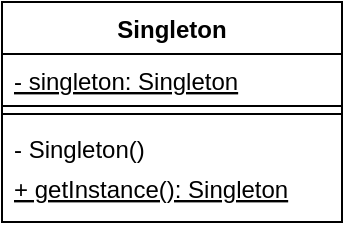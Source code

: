 <mxfile version="12.6.5" type="device"><diagram id="DT_5VzF7y4AUFSdK1Xlm" name="第 1 页"><mxGraphModel dx="768" dy="491" grid="1" gridSize="10" guides="1" tooltips="1" connect="1" arrows="1" fold="1" page="1" pageScale="1" pageWidth="827" pageHeight="1169" math="0" shadow="0"><root><mxCell id="0"/><mxCell id="1" parent="0"/><mxCell id="VHd0yNCtP_Hlbo0409QS-1" value="Singleton" style="swimlane;fontStyle=1;align=center;verticalAlign=top;childLayout=stackLayout;horizontal=1;startSize=26;horizontalStack=0;resizeParent=1;resizeParentMax=0;resizeLast=0;collapsible=1;marginBottom=0;" vertex="1" parent="1"><mxGeometry x="300" y="140" width="170" height="110" as="geometry"/></mxCell><mxCell id="VHd0yNCtP_Hlbo0409QS-2" value="- singleton: Singleton" style="text;strokeColor=#000000;fillColor=none;align=left;verticalAlign=middle;spacingLeft=4;spacingRight=4;overflow=hidden;rotatable=0;points=[[0,0.5],[1,0.5]];portConstraint=eastwest;fontStyle=4" vertex="1" parent="VHd0yNCtP_Hlbo0409QS-1"><mxGeometry y="26" width="170" height="26" as="geometry"/></mxCell><mxCell id="VHd0yNCtP_Hlbo0409QS-3" value="" style="line;strokeWidth=1;fillColor=none;align=left;verticalAlign=middle;spacingTop=-1;spacingLeft=3;spacingRight=3;rotatable=0;labelPosition=right;points=[];portConstraint=eastwest;" vertex="1" parent="VHd0yNCtP_Hlbo0409QS-1"><mxGeometry y="52" width="170" height="8" as="geometry"/></mxCell><mxCell id="VHd0yNCtP_Hlbo0409QS-4" value="- Singleton()&#10;" style="text;strokeColor=none;fillColor=none;align=left;verticalAlign=top;spacingLeft=4;spacingRight=4;overflow=hidden;rotatable=0;points=[[0,0.5],[1,0.5]];portConstraint=eastwest;fontStyle=0" vertex="1" parent="VHd0yNCtP_Hlbo0409QS-1"><mxGeometry y="60" width="170" height="50" as="geometry"/></mxCell><mxCell id="VHd0yNCtP_Hlbo0409QS-7" value="+ getInstance(): Singleton" style="text;strokeColor=none;fillColor=none;align=left;verticalAlign=top;spacingLeft=4;spacingRight=4;overflow=hidden;rotatable=0;points=[[0,0.5],[1,0.5]];portConstraint=eastwest;fontStyle=4" vertex="1" parent="1"><mxGeometry x="300" y="220" width="170" height="30" as="geometry"/></mxCell></root></mxGraphModel></diagram></mxfile>